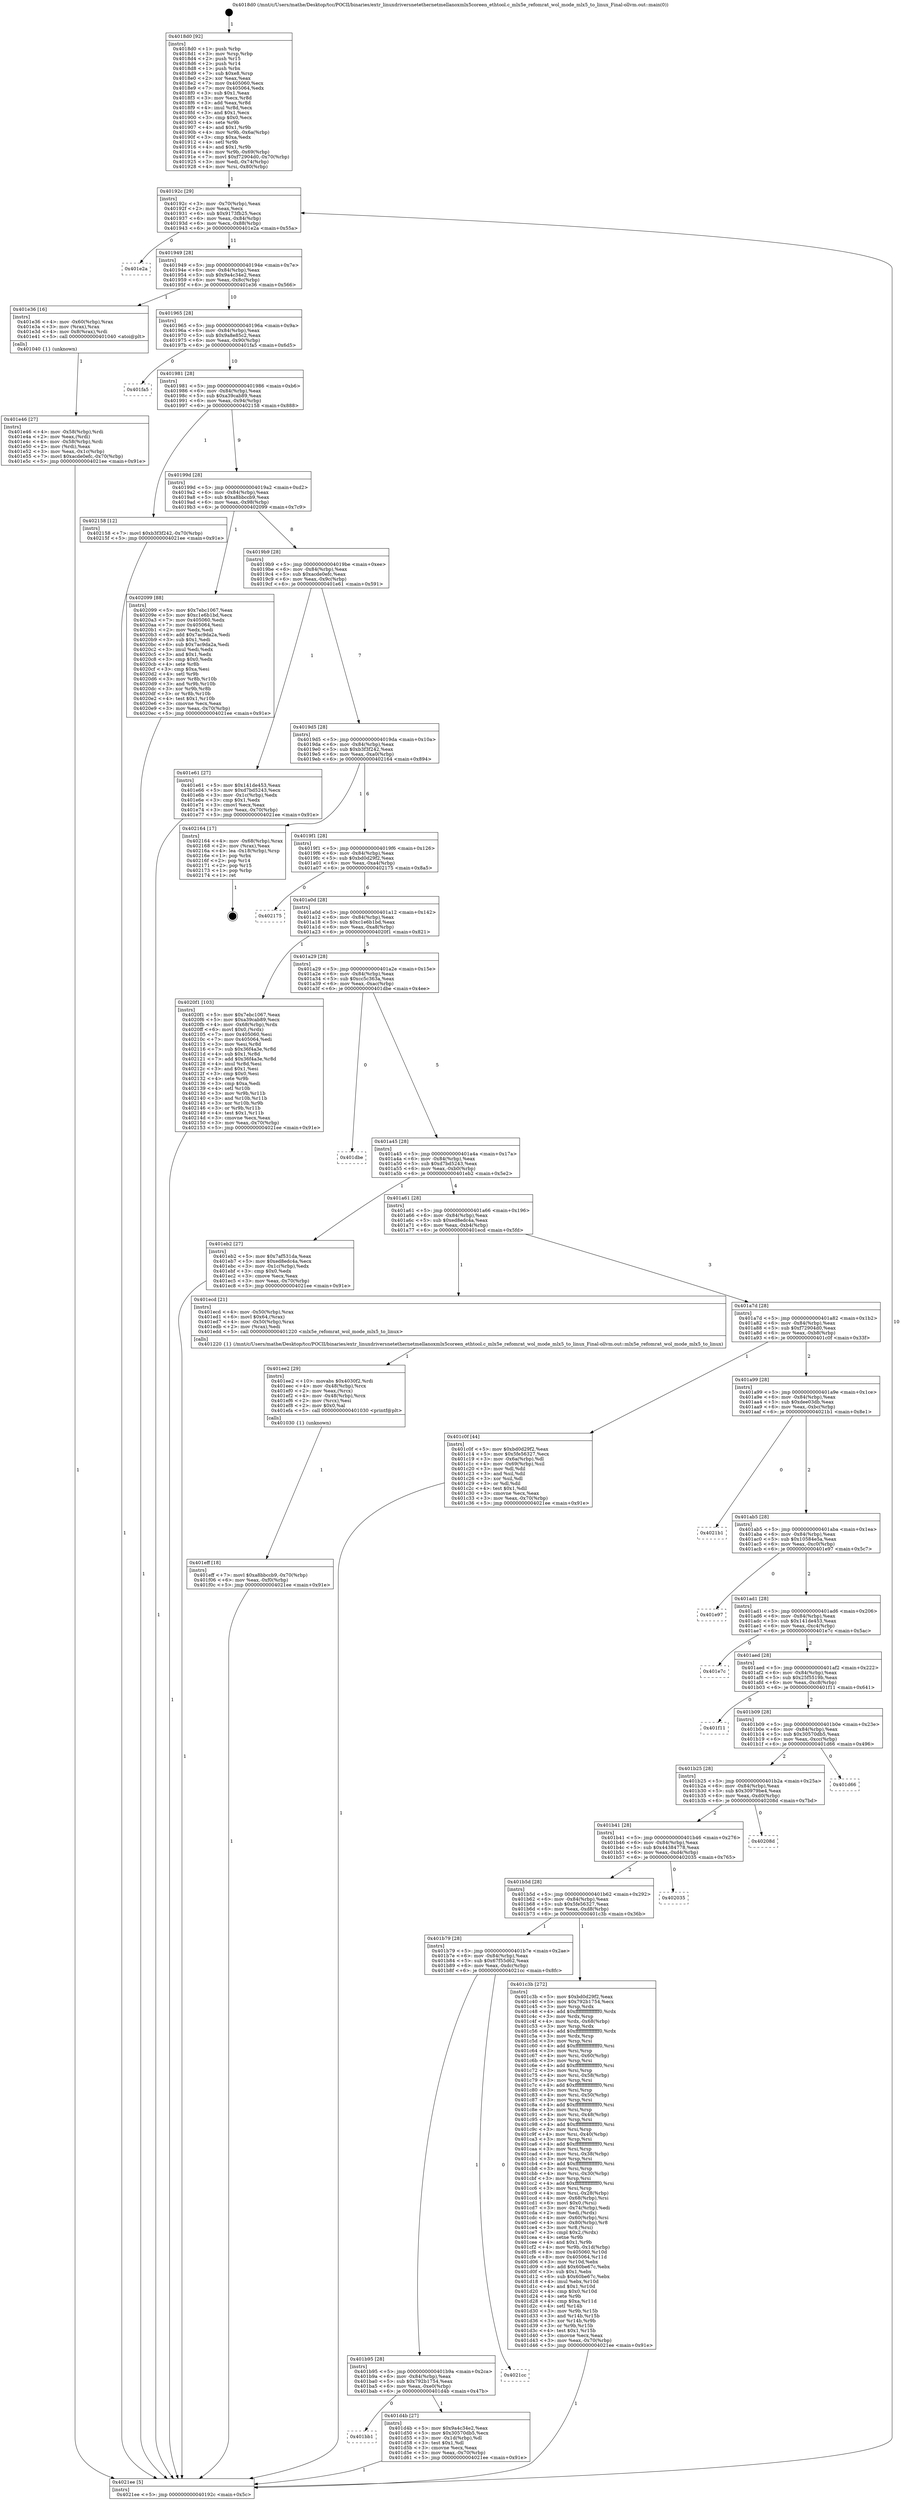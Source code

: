 digraph "0x4018d0" {
  label = "0x4018d0 (/mnt/c/Users/mathe/Desktop/tcc/POCII/binaries/extr_linuxdriversnetethernetmellanoxmlx5coreen_ethtool.c_mlx5e_refomrat_wol_mode_mlx5_to_linux_Final-ollvm.out::main(0))"
  labelloc = "t"
  node[shape=record]

  Entry [label="",width=0.3,height=0.3,shape=circle,fillcolor=black,style=filled]
  "0x40192c" [label="{
     0x40192c [29]\l
     | [instrs]\l
     &nbsp;&nbsp;0x40192c \<+3\>: mov -0x70(%rbp),%eax\l
     &nbsp;&nbsp;0x40192f \<+2\>: mov %eax,%ecx\l
     &nbsp;&nbsp;0x401931 \<+6\>: sub $0x9173fb25,%ecx\l
     &nbsp;&nbsp;0x401937 \<+6\>: mov %eax,-0x84(%rbp)\l
     &nbsp;&nbsp;0x40193d \<+6\>: mov %ecx,-0x88(%rbp)\l
     &nbsp;&nbsp;0x401943 \<+6\>: je 0000000000401e2a \<main+0x55a\>\l
  }"]
  "0x401e2a" [label="{
     0x401e2a\l
  }", style=dashed]
  "0x401949" [label="{
     0x401949 [28]\l
     | [instrs]\l
     &nbsp;&nbsp;0x401949 \<+5\>: jmp 000000000040194e \<main+0x7e\>\l
     &nbsp;&nbsp;0x40194e \<+6\>: mov -0x84(%rbp),%eax\l
     &nbsp;&nbsp;0x401954 \<+5\>: sub $0x9a4c34e2,%eax\l
     &nbsp;&nbsp;0x401959 \<+6\>: mov %eax,-0x8c(%rbp)\l
     &nbsp;&nbsp;0x40195f \<+6\>: je 0000000000401e36 \<main+0x566\>\l
  }"]
  Exit [label="",width=0.3,height=0.3,shape=circle,fillcolor=black,style=filled,peripheries=2]
  "0x401e36" [label="{
     0x401e36 [16]\l
     | [instrs]\l
     &nbsp;&nbsp;0x401e36 \<+4\>: mov -0x60(%rbp),%rax\l
     &nbsp;&nbsp;0x401e3a \<+3\>: mov (%rax),%rax\l
     &nbsp;&nbsp;0x401e3d \<+4\>: mov 0x8(%rax),%rdi\l
     &nbsp;&nbsp;0x401e41 \<+5\>: call 0000000000401040 \<atoi@plt\>\l
     | [calls]\l
     &nbsp;&nbsp;0x401040 \{1\} (unknown)\l
  }"]
  "0x401965" [label="{
     0x401965 [28]\l
     | [instrs]\l
     &nbsp;&nbsp;0x401965 \<+5\>: jmp 000000000040196a \<main+0x9a\>\l
     &nbsp;&nbsp;0x40196a \<+6\>: mov -0x84(%rbp),%eax\l
     &nbsp;&nbsp;0x401970 \<+5\>: sub $0x9a8e85c2,%eax\l
     &nbsp;&nbsp;0x401975 \<+6\>: mov %eax,-0x90(%rbp)\l
     &nbsp;&nbsp;0x40197b \<+6\>: je 0000000000401fa5 \<main+0x6d5\>\l
  }"]
  "0x401eff" [label="{
     0x401eff [18]\l
     | [instrs]\l
     &nbsp;&nbsp;0x401eff \<+7\>: movl $0xa8bbccb9,-0x70(%rbp)\l
     &nbsp;&nbsp;0x401f06 \<+6\>: mov %eax,-0xf0(%rbp)\l
     &nbsp;&nbsp;0x401f0c \<+5\>: jmp 00000000004021ee \<main+0x91e\>\l
  }"]
  "0x401fa5" [label="{
     0x401fa5\l
  }", style=dashed]
  "0x401981" [label="{
     0x401981 [28]\l
     | [instrs]\l
     &nbsp;&nbsp;0x401981 \<+5\>: jmp 0000000000401986 \<main+0xb6\>\l
     &nbsp;&nbsp;0x401986 \<+6\>: mov -0x84(%rbp),%eax\l
     &nbsp;&nbsp;0x40198c \<+5\>: sub $0xa39cab89,%eax\l
     &nbsp;&nbsp;0x401991 \<+6\>: mov %eax,-0x94(%rbp)\l
     &nbsp;&nbsp;0x401997 \<+6\>: je 0000000000402158 \<main+0x888\>\l
  }"]
  "0x401ee2" [label="{
     0x401ee2 [29]\l
     | [instrs]\l
     &nbsp;&nbsp;0x401ee2 \<+10\>: movabs $0x4030f2,%rdi\l
     &nbsp;&nbsp;0x401eec \<+4\>: mov -0x48(%rbp),%rcx\l
     &nbsp;&nbsp;0x401ef0 \<+2\>: mov %eax,(%rcx)\l
     &nbsp;&nbsp;0x401ef2 \<+4\>: mov -0x48(%rbp),%rcx\l
     &nbsp;&nbsp;0x401ef6 \<+2\>: mov (%rcx),%esi\l
     &nbsp;&nbsp;0x401ef8 \<+2\>: mov $0x0,%al\l
     &nbsp;&nbsp;0x401efa \<+5\>: call 0000000000401030 \<printf@plt\>\l
     | [calls]\l
     &nbsp;&nbsp;0x401030 \{1\} (unknown)\l
  }"]
  "0x402158" [label="{
     0x402158 [12]\l
     | [instrs]\l
     &nbsp;&nbsp;0x402158 \<+7\>: movl $0xb3f3f242,-0x70(%rbp)\l
     &nbsp;&nbsp;0x40215f \<+5\>: jmp 00000000004021ee \<main+0x91e\>\l
  }"]
  "0x40199d" [label="{
     0x40199d [28]\l
     | [instrs]\l
     &nbsp;&nbsp;0x40199d \<+5\>: jmp 00000000004019a2 \<main+0xd2\>\l
     &nbsp;&nbsp;0x4019a2 \<+6\>: mov -0x84(%rbp),%eax\l
     &nbsp;&nbsp;0x4019a8 \<+5\>: sub $0xa8bbccb9,%eax\l
     &nbsp;&nbsp;0x4019ad \<+6\>: mov %eax,-0x98(%rbp)\l
     &nbsp;&nbsp;0x4019b3 \<+6\>: je 0000000000402099 \<main+0x7c9\>\l
  }"]
  "0x401e46" [label="{
     0x401e46 [27]\l
     | [instrs]\l
     &nbsp;&nbsp;0x401e46 \<+4\>: mov -0x58(%rbp),%rdi\l
     &nbsp;&nbsp;0x401e4a \<+2\>: mov %eax,(%rdi)\l
     &nbsp;&nbsp;0x401e4c \<+4\>: mov -0x58(%rbp),%rdi\l
     &nbsp;&nbsp;0x401e50 \<+2\>: mov (%rdi),%eax\l
     &nbsp;&nbsp;0x401e52 \<+3\>: mov %eax,-0x1c(%rbp)\l
     &nbsp;&nbsp;0x401e55 \<+7\>: movl $0xacde0efc,-0x70(%rbp)\l
     &nbsp;&nbsp;0x401e5c \<+5\>: jmp 00000000004021ee \<main+0x91e\>\l
  }"]
  "0x402099" [label="{
     0x402099 [88]\l
     | [instrs]\l
     &nbsp;&nbsp;0x402099 \<+5\>: mov $0x7ebc1067,%eax\l
     &nbsp;&nbsp;0x40209e \<+5\>: mov $0xc1e6b1bd,%ecx\l
     &nbsp;&nbsp;0x4020a3 \<+7\>: mov 0x405060,%edx\l
     &nbsp;&nbsp;0x4020aa \<+7\>: mov 0x405064,%esi\l
     &nbsp;&nbsp;0x4020b1 \<+2\>: mov %edx,%edi\l
     &nbsp;&nbsp;0x4020b3 \<+6\>: add $0x7ac9da2a,%edi\l
     &nbsp;&nbsp;0x4020b9 \<+3\>: sub $0x1,%edi\l
     &nbsp;&nbsp;0x4020bc \<+6\>: sub $0x7ac9da2a,%edi\l
     &nbsp;&nbsp;0x4020c2 \<+3\>: imul %edi,%edx\l
     &nbsp;&nbsp;0x4020c5 \<+3\>: and $0x1,%edx\l
     &nbsp;&nbsp;0x4020c8 \<+3\>: cmp $0x0,%edx\l
     &nbsp;&nbsp;0x4020cb \<+4\>: sete %r8b\l
     &nbsp;&nbsp;0x4020cf \<+3\>: cmp $0xa,%esi\l
     &nbsp;&nbsp;0x4020d2 \<+4\>: setl %r9b\l
     &nbsp;&nbsp;0x4020d6 \<+3\>: mov %r8b,%r10b\l
     &nbsp;&nbsp;0x4020d9 \<+3\>: and %r9b,%r10b\l
     &nbsp;&nbsp;0x4020dc \<+3\>: xor %r9b,%r8b\l
     &nbsp;&nbsp;0x4020df \<+3\>: or %r8b,%r10b\l
     &nbsp;&nbsp;0x4020e2 \<+4\>: test $0x1,%r10b\l
     &nbsp;&nbsp;0x4020e6 \<+3\>: cmovne %ecx,%eax\l
     &nbsp;&nbsp;0x4020e9 \<+3\>: mov %eax,-0x70(%rbp)\l
     &nbsp;&nbsp;0x4020ec \<+5\>: jmp 00000000004021ee \<main+0x91e\>\l
  }"]
  "0x4019b9" [label="{
     0x4019b9 [28]\l
     | [instrs]\l
     &nbsp;&nbsp;0x4019b9 \<+5\>: jmp 00000000004019be \<main+0xee\>\l
     &nbsp;&nbsp;0x4019be \<+6\>: mov -0x84(%rbp),%eax\l
     &nbsp;&nbsp;0x4019c4 \<+5\>: sub $0xacde0efc,%eax\l
     &nbsp;&nbsp;0x4019c9 \<+6\>: mov %eax,-0x9c(%rbp)\l
     &nbsp;&nbsp;0x4019cf \<+6\>: je 0000000000401e61 \<main+0x591\>\l
  }"]
  "0x401bb1" [label="{
     0x401bb1\l
  }", style=dashed]
  "0x401e61" [label="{
     0x401e61 [27]\l
     | [instrs]\l
     &nbsp;&nbsp;0x401e61 \<+5\>: mov $0x141de453,%eax\l
     &nbsp;&nbsp;0x401e66 \<+5\>: mov $0xd7bd5243,%ecx\l
     &nbsp;&nbsp;0x401e6b \<+3\>: mov -0x1c(%rbp),%edx\l
     &nbsp;&nbsp;0x401e6e \<+3\>: cmp $0x1,%edx\l
     &nbsp;&nbsp;0x401e71 \<+3\>: cmovl %ecx,%eax\l
     &nbsp;&nbsp;0x401e74 \<+3\>: mov %eax,-0x70(%rbp)\l
     &nbsp;&nbsp;0x401e77 \<+5\>: jmp 00000000004021ee \<main+0x91e\>\l
  }"]
  "0x4019d5" [label="{
     0x4019d5 [28]\l
     | [instrs]\l
     &nbsp;&nbsp;0x4019d5 \<+5\>: jmp 00000000004019da \<main+0x10a\>\l
     &nbsp;&nbsp;0x4019da \<+6\>: mov -0x84(%rbp),%eax\l
     &nbsp;&nbsp;0x4019e0 \<+5\>: sub $0xb3f3f242,%eax\l
     &nbsp;&nbsp;0x4019e5 \<+6\>: mov %eax,-0xa0(%rbp)\l
     &nbsp;&nbsp;0x4019eb \<+6\>: je 0000000000402164 \<main+0x894\>\l
  }"]
  "0x401d4b" [label="{
     0x401d4b [27]\l
     | [instrs]\l
     &nbsp;&nbsp;0x401d4b \<+5\>: mov $0x9a4c34e2,%eax\l
     &nbsp;&nbsp;0x401d50 \<+5\>: mov $0x30570db5,%ecx\l
     &nbsp;&nbsp;0x401d55 \<+3\>: mov -0x1d(%rbp),%dl\l
     &nbsp;&nbsp;0x401d58 \<+3\>: test $0x1,%dl\l
     &nbsp;&nbsp;0x401d5b \<+3\>: cmovne %ecx,%eax\l
     &nbsp;&nbsp;0x401d5e \<+3\>: mov %eax,-0x70(%rbp)\l
     &nbsp;&nbsp;0x401d61 \<+5\>: jmp 00000000004021ee \<main+0x91e\>\l
  }"]
  "0x402164" [label="{
     0x402164 [17]\l
     | [instrs]\l
     &nbsp;&nbsp;0x402164 \<+4\>: mov -0x68(%rbp),%rax\l
     &nbsp;&nbsp;0x402168 \<+2\>: mov (%rax),%eax\l
     &nbsp;&nbsp;0x40216a \<+4\>: lea -0x18(%rbp),%rsp\l
     &nbsp;&nbsp;0x40216e \<+1\>: pop %rbx\l
     &nbsp;&nbsp;0x40216f \<+2\>: pop %r14\l
     &nbsp;&nbsp;0x402171 \<+2\>: pop %r15\l
     &nbsp;&nbsp;0x402173 \<+1\>: pop %rbp\l
     &nbsp;&nbsp;0x402174 \<+1\>: ret\l
  }"]
  "0x4019f1" [label="{
     0x4019f1 [28]\l
     | [instrs]\l
     &nbsp;&nbsp;0x4019f1 \<+5\>: jmp 00000000004019f6 \<main+0x126\>\l
     &nbsp;&nbsp;0x4019f6 \<+6\>: mov -0x84(%rbp),%eax\l
     &nbsp;&nbsp;0x4019fc \<+5\>: sub $0xbd0d29f2,%eax\l
     &nbsp;&nbsp;0x401a01 \<+6\>: mov %eax,-0xa4(%rbp)\l
     &nbsp;&nbsp;0x401a07 \<+6\>: je 0000000000402175 \<main+0x8a5\>\l
  }"]
  "0x401b95" [label="{
     0x401b95 [28]\l
     | [instrs]\l
     &nbsp;&nbsp;0x401b95 \<+5\>: jmp 0000000000401b9a \<main+0x2ca\>\l
     &nbsp;&nbsp;0x401b9a \<+6\>: mov -0x84(%rbp),%eax\l
     &nbsp;&nbsp;0x401ba0 \<+5\>: sub $0x792b1754,%eax\l
     &nbsp;&nbsp;0x401ba5 \<+6\>: mov %eax,-0xe0(%rbp)\l
     &nbsp;&nbsp;0x401bab \<+6\>: je 0000000000401d4b \<main+0x47b\>\l
  }"]
  "0x402175" [label="{
     0x402175\l
  }", style=dashed]
  "0x401a0d" [label="{
     0x401a0d [28]\l
     | [instrs]\l
     &nbsp;&nbsp;0x401a0d \<+5\>: jmp 0000000000401a12 \<main+0x142\>\l
     &nbsp;&nbsp;0x401a12 \<+6\>: mov -0x84(%rbp),%eax\l
     &nbsp;&nbsp;0x401a18 \<+5\>: sub $0xc1e6b1bd,%eax\l
     &nbsp;&nbsp;0x401a1d \<+6\>: mov %eax,-0xa8(%rbp)\l
     &nbsp;&nbsp;0x401a23 \<+6\>: je 00000000004020f1 \<main+0x821\>\l
  }"]
  "0x4021cc" [label="{
     0x4021cc\l
  }", style=dashed]
  "0x4020f1" [label="{
     0x4020f1 [103]\l
     | [instrs]\l
     &nbsp;&nbsp;0x4020f1 \<+5\>: mov $0x7ebc1067,%eax\l
     &nbsp;&nbsp;0x4020f6 \<+5\>: mov $0xa39cab89,%ecx\l
     &nbsp;&nbsp;0x4020fb \<+4\>: mov -0x68(%rbp),%rdx\l
     &nbsp;&nbsp;0x4020ff \<+6\>: movl $0x0,(%rdx)\l
     &nbsp;&nbsp;0x402105 \<+7\>: mov 0x405060,%esi\l
     &nbsp;&nbsp;0x40210c \<+7\>: mov 0x405064,%edi\l
     &nbsp;&nbsp;0x402113 \<+3\>: mov %esi,%r8d\l
     &nbsp;&nbsp;0x402116 \<+7\>: sub $0x36f4a3e,%r8d\l
     &nbsp;&nbsp;0x40211d \<+4\>: sub $0x1,%r8d\l
     &nbsp;&nbsp;0x402121 \<+7\>: add $0x36f4a3e,%r8d\l
     &nbsp;&nbsp;0x402128 \<+4\>: imul %r8d,%esi\l
     &nbsp;&nbsp;0x40212c \<+3\>: and $0x1,%esi\l
     &nbsp;&nbsp;0x40212f \<+3\>: cmp $0x0,%esi\l
     &nbsp;&nbsp;0x402132 \<+4\>: sete %r9b\l
     &nbsp;&nbsp;0x402136 \<+3\>: cmp $0xa,%edi\l
     &nbsp;&nbsp;0x402139 \<+4\>: setl %r10b\l
     &nbsp;&nbsp;0x40213d \<+3\>: mov %r9b,%r11b\l
     &nbsp;&nbsp;0x402140 \<+3\>: and %r10b,%r11b\l
     &nbsp;&nbsp;0x402143 \<+3\>: xor %r10b,%r9b\l
     &nbsp;&nbsp;0x402146 \<+3\>: or %r9b,%r11b\l
     &nbsp;&nbsp;0x402149 \<+4\>: test $0x1,%r11b\l
     &nbsp;&nbsp;0x40214d \<+3\>: cmovne %ecx,%eax\l
     &nbsp;&nbsp;0x402150 \<+3\>: mov %eax,-0x70(%rbp)\l
     &nbsp;&nbsp;0x402153 \<+5\>: jmp 00000000004021ee \<main+0x91e\>\l
  }"]
  "0x401a29" [label="{
     0x401a29 [28]\l
     | [instrs]\l
     &nbsp;&nbsp;0x401a29 \<+5\>: jmp 0000000000401a2e \<main+0x15e\>\l
     &nbsp;&nbsp;0x401a2e \<+6\>: mov -0x84(%rbp),%eax\l
     &nbsp;&nbsp;0x401a34 \<+5\>: sub $0xcc5c363a,%eax\l
     &nbsp;&nbsp;0x401a39 \<+6\>: mov %eax,-0xac(%rbp)\l
     &nbsp;&nbsp;0x401a3f \<+6\>: je 0000000000401dbe \<main+0x4ee\>\l
  }"]
  "0x401b79" [label="{
     0x401b79 [28]\l
     | [instrs]\l
     &nbsp;&nbsp;0x401b79 \<+5\>: jmp 0000000000401b7e \<main+0x2ae\>\l
     &nbsp;&nbsp;0x401b7e \<+6\>: mov -0x84(%rbp),%eax\l
     &nbsp;&nbsp;0x401b84 \<+5\>: sub $0x67f55d62,%eax\l
     &nbsp;&nbsp;0x401b89 \<+6\>: mov %eax,-0xdc(%rbp)\l
     &nbsp;&nbsp;0x401b8f \<+6\>: je 00000000004021cc \<main+0x8fc\>\l
  }"]
  "0x401dbe" [label="{
     0x401dbe\l
  }", style=dashed]
  "0x401a45" [label="{
     0x401a45 [28]\l
     | [instrs]\l
     &nbsp;&nbsp;0x401a45 \<+5\>: jmp 0000000000401a4a \<main+0x17a\>\l
     &nbsp;&nbsp;0x401a4a \<+6\>: mov -0x84(%rbp),%eax\l
     &nbsp;&nbsp;0x401a50 \<+5\>: sub $0xd7bd5243,%eax\l
     &nbsp;&nbsp;0x401a55 \<+6\>: mov %eax,-0xb0(%rbp)\l
     &nbsp;&nbsp;0x401a5b \<+6\>: je 0000000000401eb2 \<main+0x5e2\>\l
  }"]
  "0x401c3b" [label="{
     0x401c3b [272]\l
     | [instrs]\l
     &nbsp;&nbsp;0x401c3b \<+5\>: mov $0xbd0d29f2,%eax\l
     &nbsp;&nbsp;0x401c40 \<+5\>: mov $0x792b1754,%ecx\l
     &nbsp;&nbsp;0x401c45 \<+3\>: mov %rsp,%rdx\l
     &nbsp;&nbsp;0x401c48 \<+4\>: add $0xfffffffffffffff0,%rdx\l
     &nbsp;&nbsp;0x401c4c \<+3\>: mov %rdx,%rsp\l
     &nbsp;&nbsp;0x401c4f \<+4\>: mov %rdx,-0x68(%rbp)\l
     &nbsp;&nbsp;0x401c53 \<+3\>: mov %rsp,%rdx\l
     &nbsp;&nbsp;0x401c56 \<+4\>: add $0xfffffffffffffff0,%rdx\l
     &nbsp;&nbsp;0x401c5a \<+3\>: mov %rdx,%rsp\l
     &nbsp;&nbsp;0x401c5d \<+3\>: mov %rsp,%rsi\l
     &nbsp;&nbsp;0x401c60 \<+4\>: add $0xfffffffffffffff0,%rsi\l
     &nbsp;&nbsp;0x401c64 \<+3\>: mov %rsi,%rsp\l
     &nbsp;&nbsp;0x401c67 \<+4\>: mov %rsi,-0x60(%rbp)\l
     &nbsp;&nbsp;0x401c6b \<+3\>: mov %rsp,%rsi\l
     &nbsp;&nbsp;0x401c6e \<+4\>: add $0xfffffffffffffff0,%rsi\l
     &nbsp;&nbsp;0x401c72 \<+3\>: mov %rsi,%rsp\l
     &nbsp;&nbsp;0x401c75 \<+4\>: mov %rsi,-0x58(%rbp)\l
     &nbsp;&nbsp;0x401c79 \<+3\>: mov %rsp,%rsi\l
     &nbsp;&nbsp;0x401c7c \<+4\>: add $0xfffffffffffffff0,%rsi\l
     &nbsp;&nbsp;0x401c80 \<+3\>: mov %rsi,%rsp\l
     &nbsp;&nbsp;0x401c83 \<+4\>: mov %rsi,-0x50(%rbp)\l
     &nbsp;&nbsp;0x401c87 \<+3\>: mov %rsp,%rsi\l
     &nbsp;&nbsp;0x401c8a \<+4\>: add $0xfffffffffffffff0,%rsi\l
     &nbsp;&nbsp;0x401c8e \<+3\>: mov %rsi,%rsp\l
     &nbsp;&nbsp;0x401c91 \<+4\>: mov %rsi,-0x48(%rbp)\l
     &nbsp;&nbsp;0x401c95 \<+3\>: mov %rsp,%rsi\l
     &nbsp;&nbsp;0x401c98 \<+4\>: add $0xfffffffffffffff0,%rsi\l
     &nbsp;&nbsp;0x401c9c \<+3\>: mov %rsi,%rsp\l
     &nbsp;&nbsp;0x401c9f \<+4\>: mov %rsi,-0x40(%rbp)\l
     &nbsp;&nbsp;0x401ca3 \<+3\>: mov %rsp,%rsi\l
     &nbsp;&nbsp;0x401ca6 \<+4\>: add $0xfffffffffffffff0,%rsi\l
     &nbsp;&nbsp;0x401caa \<+3\>: mov %rsi,%rsp\l
     &nbsp;&nbsp;0x401cad \<+4\>: mov %rsi,-0x38(%rbp)\l
     &nbsp;&nbsp;0x401cb1 \<+3\>: mov %rsp,%rsi\l
     &nbsp;&nbsp;0x401cb4 \<+4\>: add $0xfffffffffffffff0,%rsi\l
     &nbsp;&nbsp;0x401cb8 \<+3\>: mov %rsi,%rsp\l
     &nbsp;&nbsp;0x401cbb \<+4\>: mov %rsi,-0x30(%rbp)\l
     &nbsp;&nbsp;0x401cbf \<+3\>: mov %rsp,%rsi\l
     &nbsp;&nbsp;0x401cc2 \<+4\>: add $0xfffffffffffffff0,%rsi\l
     &nbsp;&nbsp;0x401cc6 \<+3\>: mov %rsi,%rsp\l
     &nbsp;&nbsp;0x401cc9 \<+4\>: mov %rsi,-0x28(%rbp)\l
     &nbsp;&nbsp;0x401ccd \<+4\>: mov -0x68(%rbp),%rsi\l
     &nbsp;&nbsp;0x401cd1 \<+6\>: movl $0x0,(%rsi)\l
     &nbsp;&nbsp;0x401cd7 \<+3\>: mov -0x74(%rbp),%edi\l
     &nbsp;&nbsp;0x401cda \<+2\>: mov %edi,(%rdx)\l
     &nbsp;&nbsp;0x401cdc \<+4\>: mov -0x60(%rbp),%rsi\l
     &nbsp;&nbsp;0x401ce0 \<+4\>: mov -0x80(%rbp),%r8\l
     &nbsp;&nbsp;0x401ce4 \<+3\>: mov %r8,(%rsi)\l
     &nbsp;&nbsp;0x401ce7 \<+3\>: cmpl $0x2,(%rdx)\l
     &nbsp;&nbsp;0x401cea \<+4\>: setne %r9b\l
     &nbsp;&nbsp;0x401cee \<+4\>: and $0x1,%r9b\l
     &nbsp;&nbsp;0x401cf2 \<+4\>: mov %r9b,-0x1d(%rbp)\l
     &nbsp;&nbsp;0x401cf6 \<+8\>: mov 0x405060,%r10d\l
     &nbsp;&nbsp;0x401cfe \<+8\>: mov 0x405064,%r11d\l
     &nbsp;&nbsp;0x401d06 \<+3\>: mov %r10d,%ebx\l
     &nbsp;&nbsp;0x401d09 \<+6\>: add $0x60be67c,%ebx\l
     &nbsp;&nbsp;0x401d0f \<+3\>: sub $0x1,%ebx\l
     &nbsp;&nbsp;0x401d12 \<+6\>: sub $0x60be67c,%ebx\l
     &nbsp;&nbsp;0x401d18 \<+4\>: imul %ebx,%r10d\l
     &nbsp;&nbsp;0x401d1c \<+4\>: and $0x1,%r10d\l
     &nbsp;&nbsp;0x401d20 \<+4\>: cmp $0x0,%r10d\l
     &nbsp;&nbsp;0x401d24 \<+4\>: sete %r9b\l
     &nbsp;&nbsp;0x401d28 \<+4\>: cmp $0xa,%r11d\l
     &nbsp;&nbsp;0x401d2c \<+4\>: setl %r14b\l
     &nbsp;&nbsp;0x401d30 \<+3\>: mov %r9b,%r15b\l
     &nbsp;&nbsp;0x401d33 \<+3\>: and %r14b,%r15b\l
     &nbsp;&nbsp;0x401d36 \<+3\>: xor %r14b,%r9b\l
     &nbsp;&nbsp;0x401d39 \<+3\>: or %r9b,%r15b\l
     &nbsp;&nbsp;0x401d3c \<+4\>: test $0x1,%r15b\l
     &nbsp;&nbsp;0x401d40 \<+3\>: cmovne %ecx,%eax\l
     &nbsp;&nbsp;0x401d43 \<+3\>: mov %eax,-0x70(%rbp)\l
     &nbsp;&nbsp;0x401d46 \<+5\>: jmp 00000000004021ee \<main+0x91e\>\l
  }"]
  "0x401eb2" [label="{
     0x401eb2 [27]\l
     | [instrs]\l
     &nbsp;&nbsp;0x401eb2 \<+5\>: mov $0x7af531da,%eax\l
     &nbsp;&nbsp;0x401eb7 \<+5\>: mov $0xed8edc4a,%ecx\l
     &nbsp;&nbsp;0x401ebc \<+3\>: mov -0x1c(%rbp),%edx\l
     &nbsp;&nbsp;0x401ebf \<+3\>: cmp $0x0,%edx\l
     &nbsp;&nbsp;0x401ec2 \<+3\>: cmove %ecx,%eax\l
     &nbsp;&nbsp;0x401ec5 \<+3\>: mov %eax,-0x70(%rbp)\l
     &nbsp;&nbsp;0x401ec8 \<+5\>: jmp 00000000004021ee \<main+0x91e\>\l
  }"]
  "0x401a61" [label="{
     0x401a61 [28]\l
     | [instrs]\l
     &nbsp;&nbsp;0x401a61 \<+5\>: jmp 0000000000401a66 \<main+0x196\>\l
     &nbsp;&nbsp;0x401a66 \<+6\>: mov -0x84(%rbp),%eax\l
     &nbsp;&nbsp;0x401a6c \<+5\>: sub $0xed8edc4a,%eax\l
     &nbsp;&nbsp;0x401a71 \<+6\>: mov %eax,-0xb4(%rbp)\l
     &nbsp;&nbsp;0x401a77 \<+6\>: je 0000000000401ecd \<main+0x5fd\>\l
  }"]
  "0x401b5d" [label="{
     0x401b5d [28]\l
     | [instrs]\l
     &nbsp;&nbsp;0x401b5d \<+5\>: jmp 0000000000401b62 \<main+0x292\>\l
     &nbsp;&nbsp;0x401b62 \<+6\>: mov -0x84(%rbp),%eax\l
     &nbsp;&nbsp;0x401b68 \<+5\>: sub $0x5fe56327,%eax\l
     &nbsp;&nbsp;0x401b6d \<+6\>: mov %eax,-0xd8(%rbp)\l
     &nbsp;&nbsp;0x401b73 \<+6\>: je 0000000000401c3b \<main+0x36b\>\l
  }"]
  "0x401ecd" [label="{
     0x401ecd [21]\l
     | [instrs]\l
     &nbsp;&nbsp;0x401ecd \<+4\>: mov -0x50(%rbp),%rax\l
     &nbsp;&nbsp;0x401ed1 \<+6\>: movl $0x64,(%rax)\l
     &nbsp;&nbsp;0x401ed7 \<+4\>: mov -0x50(%rbp),%rax\l
     &nbsp;&nbsp;0x401edb \<+2\>: mov (%rax),%edi\l
     &nbsp;&nbsp;0x401edd \<+5\>: call 0000000000401220 \<mlx5e_refomrat_wol_mode_mlx5_to_linux\>\l
     | [calls]\l
     &nbsp;&nbsp;0x401220 \{1\} (/mnt/c/Users/mathe/Desktop/tcc/POCII/binaries/extr_linuxdriversnetethernetmellanoxmlx5coreen_ethtool.c_mlx5e_refomrat_wol_mode_mlx5_to_linux_Final-ollvm.out::mlx5e_refomrat_wol_mode_mlx5_to_linux)\l
  }"]
  "0x401a7d" [label="{
     0x401a7d [28]\l
     | [instrs]\l
     &nbsp;&nbsp;0x401a7d \<+5\>: jmp 0000000000401a82 \<main+0x1b2\>\l
     &nbsp;&nbsp;0x401a82 \<+6\>: mov -0x84(%rbp),%eax\l
     &nbsp;&nbsp;0x401a88 \<+5\>: sub $0xf72904d0,%eax\l
     &nbsp;&nbsp;0x401a8d \<+6\>: mov %eax,-0xb8(%rbp)\l
     &nbsp;&nbsp;0x401a93 \<+6\>: je 0000000000401c0f \<main+0x33f\>\l
  }"]
  "0x402035" [label="{
     0x402035\l
  }", style=dashed]
  "0x401c0f" [label="{
     0x401c0f [44]\l
     | [instrs]\l
     &nbsp;&nbsp;0x401c0f \<+5\>: mov $0xbd0d29f2,%eax\l
     &nbsp;&nbsp;0x401c14 \<+5\>: mov $0x5fe56327,%ecx\l
     &nbsp;&nbsp;0x401c19 \<+3\>: mov -0x6a(%rbp),%dl\l
     &nbsp;&nbsp;0x401c1c \<+4\>: mov -0x69(%rbp),%sil\l
     &nbsp;&nbsp;0x401c20 \<+3\>: mov %dl,%dil\l
     &nbsp;&nbsp;0x401c23 \<+3\>: and %sil,%dil\l
     &nbsp;&nbsp;0x401c26 \<+3\>: xor %sil,%dl\l
     &nbsp;&nbsp;0x401c29 \<+3\>: or %dl,%dil\l
     &nbsp;&nbsp;0x401c2c \<+4\>: test $0x1,%dil\l
     &nbsp;&nbsp;0x401c30 \<+3\>: cmovne %ecx,%eax\l
     &nbsp;&nbsp;0x401c33 \<+3\>: mov %eax,-0x70(%rbp)\l
     &nbsp;&nbsp;0x401c36 \<+5\>: jmp 00000000004021ee \<main+0x91e\>\l
  }"]
  "0x401a99" [label="{
     0x401a99 [28]\l
     | [instrs]\l
     &nbsp;&nbsp;0x401a99 \<+5\>: jmp 0000000000401a9e \<main+0x1ce\>\l
     &nbsp;&nbsp;0x401a9e \<+6\>: mov -0x84(%rbp),%eax\l
     &nbsp;&nbsp;0x401aa4 \<+5\>: sub $0xdee03db,%eax\l
     &nbsp;&nbsp;0x401aa9 \<+6\>: mov %eax,-0xbc(%rbp)\l
     &nbsp;&nbsp;0x401aaf \<+6\>: je 00000000004021b1 \<main+0x8e1\>\l
  }"]
  "0x4021ee" [label="{
     0x4021ee [5]\l
     | [instrs]\l
     &nbsp;&nbsp;0x4021ee \<+5\>: jmp 000000000040192c \<main+0x5c\>\l
  }"]
  "0x4018d0" [label="{
     0x4018d0 [92]\l
     | [instrs]\l
     &nbsp;&nbsp;0x4018d0 \<+1\>: push %rbp\l
     &nbsp;&nbsp;0x4018d1 \<+3\>: mov %rsp,%rbp\l
     &nbsp;&nbsp;0x4018d4 \<+2\>: push %r15\l
     &nbsp;&nbsp;0x4018d6 \<+2\>: push %r14\l
     &nbsp;&nbsp;0x4018d8 \<+1\>: push %rbx\l
     &nbsp;&nbsp;0x4018d9 \<+7\>: sub $0xe8,%rsp\l
     &nbsp;&nbsp;0x4018e0 \<+2\>: xor %eax,%eax\l
     &nbsp;&nbsp;0x4018e2 \<+7\>: mov 0x405060,%ecx\l
     &nbsp;&nbsp;0x4018e9 \<+7\>: mov 0x405064,%edx\l
     &nbsp;&nbsp;0x4018f0 \<+3\>: sub $0x1,%eax\l
     &nbsp;&nbsp;0x4018f3 \<+3\>: mov %ecx,%r8d\l
     &nbsp;&nbsp;0x4018f6 \<+3\>: add %eax,%r8d\l
     &nbsp;&nbsp;0x4018f9 \<+4\>: imul %r8d,%ecx\l
     &nbsp;&nbsp;0x4018fd \<+3\>: and $0x1,%ecx\l
     &nbsp;&nbsp;0x401900 \<+3\>: cmp $0x0,%ecx\l
     &nbsp;&nbsp;0x401903 \<+4\>: sete %r9b\l
     &nbsp;&nbsp;0x401907 \<+4\>: and $0x1,%r9b\l
     &nbsp;&nbsp;0x40190b \<+4\>: mov %r9b,-0x6a(%rbp)\l
     &nbsp;&nbsp;0x40190f \<+3\>: cmp $0xa,%edx\l
     &nbsp;&nbsp;0x401912 \<+4\>: setl %r9b\l
     &nbsp;&nbsp;0x401916 \<+4\>: and $0x1,%r9b\l
     &nbsp;&nbsp;0x40191a \<+4\>: mov %r9b,-0x69(%rbp)\l
     &nbsp;&nbsp;0x40191e \<+7\>: movl $0xf72904d0,-0x70(%rbp)\l
     &nbsp;&nbsp;0x401925 \<+3\>: mov %edi,-0x74(%rbp)\l
     &nbsp;&nbsp;0x401928 \<+4\>: mov %rsi,-0x80(%rbp)\l
  }"]
  "0x401b41" [label="{
     0x401b41 [28]\l
     | [instrs]\l
     &nbsp;&nbsp;0x401b41 \<+5\>: jmp 0000000000401b46 \<main+0x276\>\l
     &nbsp;&nbsp;0x401b46 \<+6\>: mov -0x84(%rbp),%eax\l
     &nbsp;&nbsp;0x401b4c \<+5\>: sub $0x44384778,%eax\l
     &nbsp;&nbsp;0x401b51 \<+6\>: mov %eax,-0xd4(%rbp)\l
     &nbsp;&nbsp;0x401b57 \<+6\>: je 0000000000402035 \<main+0x765\>\l
  }"]
  "0x4021b1" [label="{
     0x4021b1\l
  }", style=dashed]
  "0x401ab5" [label="{
     0x401ab5 [28]\l
     | [instrs]\l
     &nbsp;&nbsp;0x401ab5 \<+5\>: jmp 0000000000401aba \<main+0x1ea\>\l
     &nbsp;&nbsp;0x401aba \<+6\>: mov -0x84(%rbp),%eax\l
     &nbsp;&nbsp;0x401ac0 \<+5\>: sub $0x10584e5a,%eax\l
     &nbsp;&nbsp;0x401ac5 \<+6\>: mov %eax,-0xc0(%rbp)\l
     &nbsp;&nbsp;0x401acb \<+6\>: je 0000000000401e97 \<main+0x5c7\>\l
  }"]
  "0x40208d" [label="{
     0x40208d\l
  }", style=dashed]
  "0x401e97" [label="{
     0x401e97\l
  }", style=dashed]
  "0x401ad1" [label="{
     0x401ad1 [28]\l
     | [instrs]\l
     &nbsp;&nbsp;0x401ad1 \<+5\>: jmp 0000000000401ad6 \<main+0x206\>\l
     &nbsp;&nbsp;0x401ad6 \<+6\>: mov -0x84(%rbp),%eax\l
     &nbsp;&nbsp;0x401adc \<+5\>: sub $0x141de453,%eax\l
     &nbsp;&nbsp;0x401ae1 \<+6\>: mov %eax,-0xc4(%rbp)\l
     &nbsp;&nbsp;0x401ae7 \<+6\>: je 0000000000401e7c \<main+0x5ac\>\l
  }"]
  "0x401b25" [label="{
     0x401b25 [28]\l
     | [instrs]\l
     &nbsp;&nbsp;0x401b25 \<+5\>: jmp 0000000000401b2a \<main+0x25a\>\l
     &nbsp;&nbsp;0x401b2a \<+6\>: mov -0x84(%rbp),%eax\l
     &nbsp;&nbsp;0x401b30 \<+5\>: sub $0x30979be4,%eax\l
     &nbsp;&nbsp;0x401b35 \<+6\>: mov %eax,-0xd0(%rbp)\l
     &nbsp;&nbsp;0x401b3b \<+6\>: je 000000000040208d \<main+0x7bd\>\l
  }"]
  "0x401e7c" [label="{
     0x401e7c\l
  }", style=dashed]
  "0x401aed" [label="{
     0x401aed [28]\l
     | [instrs]\l
     &nbsp;&nbsp;0x401aed \<+5\>: jmp 0000000000401af2 \<main+0x222\>\l
     &nbsp;&nbsp;0x401af2 \<+6\>: mov -0x84(%rbp),%eax\l
     &nbsp;&nbsp;0x401af8 \<+5\>: sub $0x25f5519b,%eax\l
     &nbsp;&nbsp;0x401afd \<+6\>: mov %eax,-0xc8(%rbp)\l
     &nbsp;&nbsp;0x401b03 \<+6\>: je 0000000000401f11 \<main+0x641\>\l
  }"]
  "0x401d66" [label="{
     0x401d66\l
  }", style=dashed]
  "0x401f11" [label="{
     0x401f11\l
  }", style=dashed]
  "0x401b09" [label="{
     0x401b09 [28]\l
     | [instrs]\l
     &nbsp;&nbsp;0x401b09 \<+5\>: jmp 0000000000401b0e \<main+0x23e\>\l
     &nbsp;&nbsp;0x401b0e \<+6\>: mov -0x84(%rbp),%eax\l
     &nbsp;&nbsp;0x401b14 \<+5\>: sub $0x30570db5,%eax\l
     &nbsp;&nbsp;0x401b19 \<+6\>: mov %eax,-0xcc(%rbp)\l
     &nbsp;&nbsp;0x401b1f \<+6\>: je 0000000000401d66 \<main+0x496\>\l
  }"]
  Entry -> "0x4018d0" [label=" 1"]
  "0x40192c" -> "0x401e2a" [label=" 0"]
  "0x40192c" -> "0x401949" [label=" 11"]
  "0x402164" -> Exit [label=" 1"]
  "0x401949" -> "0x401e36" [label=" 1"]
  "0x401949" -> "0x401965" [label=" 10"]
  "0x402158" -> "0x4021ee" [label=" 1"]
  "0x401965" -> "0x401fa5" [label=" 0"]
  "0x401965" -> "0x401981" [label=" 10"]
  "0x4020f1" -> "0x4021ee" [label=" 1"]
  "0x401981" -> "0x402158" [label=" 1"]
  "0x401981" -> "0x40199d" [label=" 9"]
  "0x402099" -> "0x4021ee" [label=" 1"]
  "0x40199d" -> "0x402099" [label=" 1"]
  "0x40199d" -> "0x4019b9" [label=" 8"]
  "0x401eff" -> "0x4021ee" [label=" 1"]
  "0x4019b9" -> "0x401e61" [label=" 1"]
  "0x4019b9" -> "0x4019d5" [label=" 7"]
  "0x401ee2" -> "0x401eff" [label=" 1"]
  "0x4019d5" -> "0x402164" [label=" 1"]
  "0x4019d5" -> "0x4019f1" [label=" 6"]
  "0x401ecd" -> "0x401ee2" [label=" 1"]
  "0x4019f1" -> "0x402175" [label=" 0"]
  "0x4019f1" -> "0x401a0d" [label=" 6"]
  "0x401e61" -> "0x4021ee" [label=" 1"]
  "0x401a0d" -> "0x4020f1" [label=" 1"]
  "0x401a0d" -> "0x401a29" [label=" 5"]
  "0x401e46" -> "0x4021ee" [label=" 1"]
  "0x401a29" -> "0x401dbe" [label=" 0"]
  "0x401a29" -> "0x401a45" [label=" 5"]
  "0x401b95" -> "0x401bb1" [label=" 0"]
  "0x401a45" -> "0x401eb2" [label=" 1"]
  "0x401a45" -> "0x401a61" [label=" 4"]
  "0x401b95" -> "0x401d4b" [label=" 1"]
  "0x401a61" -> "0x401ecd" [label=" 1"]
  "0x401a61" -> "0x401a7d" [label=" 3"]
  "0x401b79" -> "0x401b95" [label=" 1"]
  "0x401a7d" -> "0x401c0f" [label=" 1"]
  "0x401a7d" -> "0x401a99" [label=" 2"]
  "0x401c0f" -> "0x4021ee" [label=" 1"]
  "0x4018d0" -> "0x40192c" [label=" 1"]
  "0x4021ee" -> "0x40192c" [label=" 10"]
  "0x401b79" -> "0x4021cc" [label=" 0"]
  "0x401a99" -> "0x4021b1" [label=" 0"]
  "0x401a99" -> "0x401ab5" [label=" 2"]
  "0x401c3b" -> "0x4021ee" [label=" 1"]
  "0x401ab5" -> "0x401e97" [label=" 0"]
  "0x401ab5" -> "0x401ad1" [label=" 2"]
  "0x401d4b" -> "0x4021ee" [label=" 1"]
  "0x401ad1" -> "0x401e7c" [label=" 0"]
  "0x401ad1" -> "0x401aed" [label=" 2"]
  "0x401b5d" -> "0x401c3b" [label=" 1"]
  "0x401aed" -> "0x401f11" [label=" 0"]
  "0x401aed" -> "0x401b09" [label=" 2"]
  "0x401eb2" -> "0x4021ee" [label=" 1"]
  "0x401b09" -> "0x401d66" [label=" 0"]
  "0x401b09" -> "0x401b25" [label=" 2"]
  "0x401b5d" -> "0x401b79" [label=" 1"]
  "0x401b25" -> "0x40208d" [label=" 0"]
  "0x401b25" -> "0x401b41" [label=" 2"]
  "0x401e36" -> "0x401e46" [label=" 1"]
  "0x401b41" -> "0x402035" [label=" 0"]
  "0x401b41" -> "0x401b5d" [label=" 2"]
}
